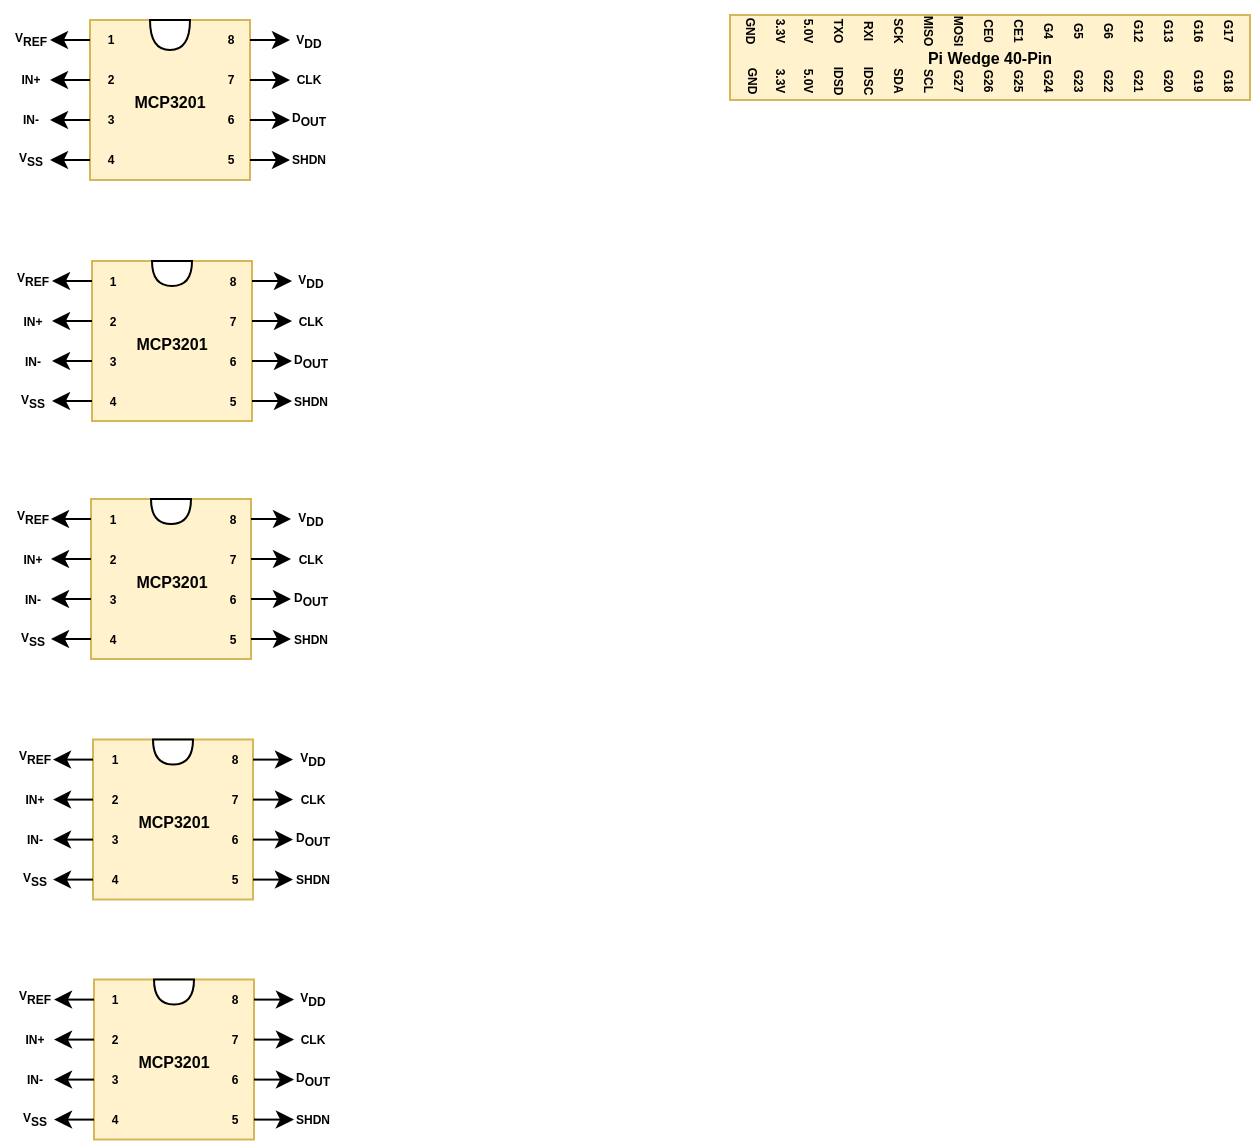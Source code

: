 <mxfile version="14.2.7" type="github">
  <diagram id="1mVQh4l7o_3Px5H3XRXF" name="Page-1">
    <mxGraphModel dx="1366" dy="304" grid="1" gridSize="10" guides="1" tooltips="1" connect="1" arrows="1" fold="1" page="1" pageScale="1" pageWidth="827" pageHeight="1169" math="0" shadow="0">
      <root>
        <mxCell id="0" />
        <mxCell id="1" parent="0" />
        <mxCell id="l7yuWx3OkRp_hqHplTI4-14" value="&lt;font style=&quot;font-size: 8px&quot;&gt;&lt;b&gt;MCP3201&lt;/b&gt;&lt;/font&gt;" style="rounded=0;whiteSpace=wrap;html=1;fillColor=#fff2cc;strokeColor=#d6b656;" vertex="1" parent="1">
          <mxGeometry x="40" y="40" width="80" height="80" as="geometry" />
        </mxCell>
        <mxCell id="l7yuWx3OkRp_hqHplTI4-15" value="V&lt;sub style=&quot;font-size: 6px;&quot;&gt;REF&lt;/sub&gt;" style="text;html=1;align=center;verticalAlign=middle;resizable=0;points=[];autosize=1;fontSize=6;fontStyle=1" vertex="1" parent="1">
          <mxGeometry x="-5" y="44.5" width="30" height="10" as="geometry" />
        </mxCell>
        <mxCell id="l7yuWx3OkRp_hqHplTI4-16" value="V&lt;span style=&quot;font-size: 6px;&quot;&gt;&lt;sub style=&quot;font-size: 6px;&quot;&gt;DD&lt;/sub&gt;&lt;/span&gt;" style="text;html=1;align=center;verticalAlign=middle;resizable=0;points=[];autosize=1;fontSize=6;fontStyle=1" vertex="1" parent="1">
          <mxGeometry x="134" y="45.5" width="30" height="10" as="geometry" />
        </mxCell>
        <mxCell id="l7yuWx3OkRp_hqHplTI4-17" value="V&lt;span style=&quot;font-size: 6px;&quot;&gt;&lt;sub style=&quot;font-size: 6px;&quot;&gt;SS&lt;/sub&gt;&lt;/span&gt;" style="text;html=1;align=center;verticalAlign=middle;resizable=0;points=[];autosize=1;fontSize=6;fontStyle=1" vertex="1" parent="1">
          <mxGeometry x="-5" y="105" width="30" height="10" as="geometry" />
        </mxCell>
        <mxCell id="l7yuWx3OkRp_hqHplTI4-18" value="IN+" style="text;html=1;align=center;verticalAlign=middle;resizable=0;points=[];autosize=1;fontSize=6;fontStyle=1" vertex="1" parent="1">
          <mxGeometry y="65" width="20" height="10" as="geometry" />
        </mxCell>
        <mxCell id="l7yuWx3OkRp_hqHplTI4-19" value="IN-" style="text;html=1;align=center;verticalAlign=middle;resizable=0;points=[];autosize=1;fontSize=6;fontStyle=1" vertex="1" parent="1">
          <mxGeometry y="85" width="20" height="10" as="geometry" />
        </mxCell>
        <mxCell id="l7yuWx3OkRp_hqHplTI4-20" value="D&lt;sub style=&quot;font-size: 6px;&quot;&gt;OUT&lt;/sub&gt;" style="text;html=1;align=center;verticalAlign=middle;resizable=0;points=[];autosize=1;fontSize=6;fontStyle=1" vertex="1" parent="1">
          <mxGeometry x="134" y="85" width="30" height="10" as="geometry" />
        </mxCell>
        <mxCell id="l7yuWx3OkRp_hqHplTI4-21" value="CLK" style="text;html=1;align=center;verticalAlign=middle;resizable=0;points=[];autosize=1;fontSize=6;fontStyle=1" vertex="1" parent="1">
          <mxGeometry x="134" y="65" width="30" height="10" as="geometry" />
        </mxCell>
        <mxCell id="l7yuWx3OkRp_hqHplTI4-22" value="SHDN" style="text;html=1;align=center;verticalAlign=middle;resizable=0;points=[];autosize=1;fontSize=6;fontStyle=1" vertex="1" parent="1">
          <mxGeometry x="134" y="105" width="30" height="10" as="geometry" />
        </mxCell>
        <mxCell id="l7yuWx3OkRp_hqHplTI4-23" value="" style="shape=or;whiteSpace=wrap;html=1;fontSize=6;rotation=90;direction=east;" vertex="1" parent="1">
          <mxGeometry x="72.5" y="37.5" width="15" height="20" as="geometry" />
        </mxCell>
        <mxCell id="l7yuWx3OkRp_hqHplTI4-36" style="edgeStyle=orthogonalEdgeStyle;rounded=0;orthogonalLoop=1;jettySize=auto;html=1;fontSize=6;" edge="1" parent="1" source="l7yuWx3OkRp_hqHplTI4-24">
          <mxGeometry relative="1" as="geometry">
            <mxPoint x="20" y="50" as="targetPoint" />
          </mxGeometry>
        </mxCell>
        <mxCell id="l7yuWx3OkRp_hqHplTI4-24" value="&lt;b&gt;1&lt;/b&gt;" style="text;html=1;align=center;verticalAlign=middle;resizable=0;points=[];autosize=1;fontSize=6;" vertex="1" parent="1">
          <mxGeometry x="40" y="45" width="20" height="10" as="geometry" />
        </mxCell>
        <mxCell id="l7yuWx3OkRp_hqHplTI4-37" style="edgeStyle=orthogonalEdgeStyle;rounded=0;orthogonalLoop=1;jettySize=auto;html=1;fontSize=6;" edge="1" parent="1" source="l7yuWx3OkRp_hqHplTI4-25">
          <mxGeometry relative="1" as="geometry">
            <mxPoint x="20" y="70" as="targetPoint" />
          </mxGeometry>
        </mxCell>
        <mxCell id="l7yuWx3OkRp_hqHplTI4-25" value="&lt;b&gt;2&lt;/b&gt;" style="text;html=1;align=center;verticalAlign=middle;resizable=0;points=[];autosize=1;fontSize=6;" vertex="1" parent="1">
          <mxGeometry x="40" y="65" width="20" height="10" as="geometry" />
        </mxCell>
        <mxCell id="l7yuWx3OkRp_hqHplTI4-38" style="edgeStyle=orthogonalEdgeStyle;rounded=0;orthogonalLoop=1;jettySize=auto;html=1;fontSize=6;" edge="1" parent="1" source="l7yuWx3OkRp_hqHplTI4-26">
          <mxGeometry relative="1" as="geometry">
            <mxPoint x="20" y="90" as="targetPoint" />
          </mxGeometry>
        </mxCell>
        <mxCell id="l7yuWx3OkRp_hqHplTI4-26" value="&lt;b&gt;3&lt;/b&gt;" style="text;html=1;align=center;verticalAlign=middle;resizable=0;points=[];autosize=1;fontSize=6;" vertex="1" parent="1">
          <mxGeometry x="40" y="85" width="20" height="10" as="geometry" />
        </mxCell>
        <mxCell id="l7yuWx3OkRp_hqHplTI4-39" style="edgeStyle=orthogonalEdgeStyle;rounded=0;orthogonalLoop=1;jettySize=auto;html=1;fontSize=6;" edge="1" parent="1" source="l7yuWx3OkRp_hqHplTI4-27">
          <mxGeometry relative="1" as="geometry">
            <mxPoint x="20" y="110" as="targetPoint" />
          </mxGeometry>
        </mxCell>
        <mxCell id="l7yuWx3OkRp_hqHplTI4-27" value="&lt;b&gt;4&lt;/b&gt;" style="text;html=1;align=center;verticalAlign=middle;resizable=0;points=[];autosize=1;fontSize=6;" vertex="1" parent="1">
          <mxGeometry x="40" y="105" width="20" height="10" as="geometry" />
        </mxCell>
        <mxCell id="l7yuWx3OkRp_hqHplTI4-32" style="edgeStyle=orthogonalEdgeStyle;rounded=0;orthogonalLoop=1;jettySize=auto;html=1;fontSize=6;" edge="1" parent="1" source="l7yuWx3OkRp_hqHplTI4-28">
          <mxGeometry relative="1" as="geometry">
            <mxPoint x="140" y="110" as="targetPoint" />
          </mxGeometry>
        </mxCell>
        <mxCell id="l7yuWx3OkRp_hqHplTI4-28" value="5" style="text;html=1;align=center;verticalAlign=middle;resizable=0;points=[];autosize=1;fontSize=6;fontStyle=1" vertex="1" parent="1">
          <mxGeometry x="100" y="105" width="20" height="10" as="geometry" />
        </mxCell>
        <mxCell id="l7yuWx3OkRp_hqHplTI4-33" style="edgeStyle=orthogonalEdgeStyle;rounded=0;orthogonalLoop=1;jettySize=auto;html=1;fontSize=6;" edge="1" parent="1" source="l7yuWx3OkRp_hqHplTI4-29">
          <mxGeometry relative="1" as="geometry">
            <mxPoint x="140" y="90" as="targetPoint" />
          </mxGeometry>
        </mxCell>
        <mxCell id="l7yuWx3OkRp_hqHplTI4-29" value="6" style="text;html=1;align=center;verticalAlign=middle;resizable=0;points=[];autosize=1;fontSize=6;fontStyle=1" vertex="1" parent="1">
          <mxGeometry x="100" y="85" width="20" height="10" as="geometry" />
        </mxCell>
        <mxCell id="l7yuWx3OkRp_hqHplTI4-34" style="edgeStyle=orthogonalEdgeStyle;rounded=0;orthogonalLoop=1;jettySize=auto;html=1;fontSize=6;" edge="1" parent="1" source="l7yuWx3OkRp_hqHplTI4-30">
          <mxGeometry relative="1" as="geometry">
            <mxPoint x="140" y="70" as="targetPoint" />
          </mxGeometry>
        </mxCell>
        <mxCell id="l7yuWx3OkRp_hqHplTI4-30" value="7" style="text;html=1;align=center;verticalAlign=middle;resizable=0;points=[];autosize=1;fontSize=6;fontStyle=1" vertex="1" parent="1">
          <mxGeometry x="100" y="65" width="20" height="10" as="geometry" />
        </mxCell>
        <mxCell id="l7yuWx3OkRp_hqHplTI4-35" style="edgeStyle=orthogonalEdgeStyle;rounded=0;orthogonalLoop=1;jettySize=auto;html=1;fontSize=6;" edge="1" parent="1" source="l7yuWx3OkRp_hqHplTI4-31">
          <mxGeometry relative="1" as="geometry">
            <mxPoint x="140" y="50" as="targetPoint" />
          </mxGeometry>
        </mxCell>
        <mxCell id="l7yuWx3OkRp_hqHplTI4-31" value="8" style="text;html=1;align=center;verticalAlign=middle;resizable=0;points=[];autosize=1;fontSize=6;fontStyle=1" vertex="1" parent="1">
          <mxGeometry x="100" y="45" width="20" height="10" as="geometry" />
        </mxCell>
        <mxCell id="l7yuWx3OkRp_hqHplTI4-40" value="&lt;font style=&quot;font-size: 8px&quot;&gt;&lt;b&gt;MCP3201&lt;/b&gt;&lt;/font&gt;" style="rounded=0;whiteSpace=wrap;html=1;fillColor=#fff2cc;strokeColor=#d6b656;" vertex="1" parent="1">
          <mxGeometry x="41" y="160.5" width="80" height="80" as="geometry" />
        </mxCell>
        <mxCell id="l7yuWx3OkRp_hqHplTI4-41" value="V&lt;sub style=&quot;font-size: 6px;&quot;&gt;REF&lt;/sub&gt;" style="text;html=1;align=center;verticalAlign=middle;resizable=0;points=[];autosize=1;fontSize=6;fontStyle=1" vertex="1" parent="1">
          <mxGeometry x="-4" y="165" width="30" height="10" as="geometry" />
        </mxCell>
        <mxCell id="l7yuWx3OkRp_hqHplTI4-42" value="V&lt;span style=&quot;font-size: 6px;&quot;&gt;&lt;sub style=&quot;font-size: 6px;&quot;&gt;DD&lt;/sub&gt;&lt;/span&gt;" style="text;html=1;align=center;verticalAlign=middle;resizable=0;points=[];autosize=1;fontSize=6;fontStyle=1" vertex="1" parent="1">
          <mxGeometry x="135" y="166" width="30" height="10" as="geometry" />
        </mxCell>
        <mxCell id="l7yuWx3OkRp_hqHplTI4-43" value="V&lt;span style=&quot;font-size: 6px;&quot;&gt;&lt;sub style=&quot;font-size: 6px;&quot;&gt;SS&lt;/sub&gt;&lt;/span&gt;" style="text;html=1;align=center;verticalAlign=middle;resizable=0;points=[];autosize=1;fontSize=6;fontStyle=1" vertex="1" parent="1">
          <mxGeometry x="-4" y="225.5" width="30" height="10" as="geometry" />
        </mxCell>
        <mxCell id="l7yuWx3OkRp_hqHplTI4-44" value="IN+" style="text;html=1;align=center;verticalAlign=middle;resizable=0;points=[];autosize=1;fontSize=6;fontStyle=1" vertex="1" parent="1">
          <mxGeometry x="1" y="185.5" width="20" height="10" as="geometry" />
        </mxCell>
        <mxCell id="l7yuWx3OkRp_hqHplTI4-45" value="IN-" style="text;html=1;align=center;verticalAlign=middle;resizable=0;points=[];autosize=1;fontSize=6;fontStyle=1" vertex="1" parent="1">
          <mxGeometry x="1" y="205.5" width="20" height="10" as="geometry" />
        </mxCell>
        <mxCell id="l7yuWx3OkRp_hqHplTI4-46" value="D&lt;sub style=&quot;font-size: 6px;&quot;&gt;OUT&lt;/sub&gt;" style="text;html=1;align=center;verticalAlign=middle;resizable=0;points=[];autosize=1;fontSize=6;fontStyle=1" vertex="1" parent="1">
          <mxGeometry x="135" y="205.5" width="30" height="10" as="geometry" />
        </mxCell>
        <mxCell id="l7yuWx3OkRp_hqHplTI4-47" value="CLK" style="text;html=1;align=center;verticalAlign=middle;resizable=0;points=[];autosize=1;fontSize=6;fontStyle=1" vertex="1" parent="1">
          <mxGeometry x="135" y="185.5" width="30" height="10" as="geometry" />
        </mxCell>
        <mxCell id="l7yuWx3OkRp_hqHplTI4-48" value="SHDN" style="text;html=1;align=center;verticalAlign=middle;resizable=0;points=[];autosize=1;fontSize=6;fontStyle=1" vertex="1" parent="1">
          <mxGeometry x="135" y="225.5" width="30" height="10" as="geometry" />
        </mxCell>
        <mxCell id="l7yuWx3OkRp_hqHplTI4-49" value="" style="shape=or;whiteSpace=wrap;html=1;fontSize=6;rotation=90;direction=east;" vertex="1" parent="1">
          <mxGeometry x="74.75" y="156.75" width="12.5" height="20" as="geometry" />
        </mxCell>
        <mxCell id="l7yuWx3OkRp_hqHplTI4-50" style="edgeStyle=orthogonalEdgeStyle;rounded=0;orthogonalLoop=1;jettySize=auto;html=1;fontSize=6;" edge="1" parent="1" source="l7yuWx3OkRp_hqHplTI4-51">
          <mxGeometry relative="1" as="geometry">
            <mxPoint x="21" y="170.5" as="targetPoint" />
          </mxGeometry>
        </mxCell>
        <mxCell id="l7yuWx3OkRp_hqHplTI4-51" value="&lt;b&gt;1&lt;/b&gt;" style="text;html=1;align=center;verticalAlign=middle;resizable=0;points=[];autosize=1;fontSize=6;" vertex="1" parent="1">
          <mxGeometry x="41" y="165.5" width="20" height="10" as="geometry" />
        </mxCell>
        <mxCell id="l7yuWx3OkRp_hqHplTI4-52" style="edgeStyle=orthogonalEdgeStyle;rounded=0;orthogonalLoop=1;jettySize=auto;html=1;fontSize=6;" edge="1" parent="1" source="l7yuWx3OkRp_hqHplTI4-53">
          <mxGeometry relative="1" as="geometry">
            <mxPoint x="21" y="190.5" as="targetPoint" />
          </mxGeometry>
        </mxCell>
        <mxCell id="l7yuWx3OkRp_hqHplTI4-53" value="&lt;b&gt;2&lt;/b&gt;" style="text;html=1;align=center;verticalAlign=middle;resizable=0;points=[];autosize=1;fontSize=6;" vertex="1" parent="1">
          <mxGeometry x="41" y="185.5" width="20" height="10" as="geometry" />
        </mxCell>
        <mxCell id="l7yuWx3OkRp_hqHplTI4-54" style="edgeStyle=orthogonalEdgeStyle;rounded=0;orthogonalLoop=1;jettySize=auto;html=1;fontSize=6;" edge="1" parent="1" source="l7yuWx3OkRp_hqHplTI4-55">
          <mxGeometry relative="1" as="geometry">
            <mxPoint x="21" y="210.5" as="targetPoint" />
          </mxGeometry>
        </mxCell>
        <mxCell id="l7yuWx3OkRp_hqHplTI4-55" value="&lt;b&gt;3&lt;/b&gt;" style="text;html=1;align=center;verticalAlign=middle;resizable=0;points=[];autosize=1;fontSize=6;" vertex="1" parent="1">
          <mxGeometry x="41" y="205.5" width="20" height="10" as="geometry" />
        </mxCell>
        <mxCell id="l7yuWx3OkRp_hqHplTI4-56" style="edgeStyle=orthogonalEdgeStyle;rounded=0;orthogonalLoop=1;jettySize=auto;html=1;fontSize=6;" edge="1" parent="1" source="l7yuWx3OkRp_hqHplTI4-57">
          <mxGeometry relative="1" as="geometry">
            <mxPoint x="21" y="230.5" as="targetPoint" />
          </mxGeometry>
        </mxCell>
        <mxCell id="l7yuWx3OkRp_hqHplTI4-57" value="&lt;b&gt;4&lt;/b&gt;" style="text;html=1;align=center;verticalAlign=middle;resizable=0;points=[];autosize=1;fontSize=6;" vertex="1" parent="1">
          <mxGeometry x="41" y="225.5" width="20" height="10" as="geometry" />
        </mxCell>
        <mxCell id="l7yuWx3OkRp_hqHplTI4-58" style="edgeStyle=orthogonalEdgeStyle;rounded=0;orthogonalLoop=1;jettySize=auto;html=1;fontSize=6;" edge="1" parent="1" source="l7yuWx3OkRp_hqHplTI4-59">
          <mxGeometry relative="1" as="geometry">
            <mxPoint x="141" y="230.5" as="targetPoint" />
          </mxGeometry>
        </mxCell>
        <mxCell id="l7yuWx3OkRp_hqHplTI4-59" value="5" style="text;html=1;align=center;verticalAlign=middle;resizable=0;points=[];autosize=1;fontSize=6;fontStyle=1" vertex="1" parent="1">
          <mxGeometry x="101" y="225.5" width="20" height="10" as="geometry" />
        </mxCell>
        <mxCell id="l7yuWx3OkRp_hqHplTI4-60" style="edgeStyle=orthogonalEdgeStyle;rounded=0;orthogonalLoop=1;jettySize=auto;html=1;fontSize=6;" edge="1" parent="1" source="l7yuWx3OkRp_hqHplTI4-61">
          <mxGeometry relative="1" as="geometry">
            <mxPoint x="141" y="210.5" as="targetPoint" />
          </mxGeometry>
        </mxCell>
        <mxCell id="l7yuWx3OkRp_hqHplTI4-61" value="6" style="text;html=1;align=center;verticalAlign=middle;resizable=0;points=[];autosize=1;fontSize=6;fontStyle=1" vertex="1" parent="1">
          <mxGeometry x="101" y="205.5" width="20" height="10" as="geometry" />
        </mxCell>
        <mxCell id="l7yuWx3OkRp_hqHplTI4-62" style="edgeStyle=orthogonalEdgeStyle;rounded=0;orthogonalLoop=1;jettySize=auto;html=1;fontSize=6;" edge="1" parent="1" source="l7yuWx3OkRp_hqHplTI4-63">
          <mxGeometry relative="1" as="geometry">
            <mxPoint x="141" y="190.5" as="targetPoint" />
          </mxGeometry>
        </mxCell>
        <mxCell id="l7yuWx3OkRp_hqHplTI4-63" value="7" style="text;html=1;align=center;verticalAlign=middle;resizable=0;points=[];autosize=1;fontSize=6;fontStyle=1" vertex="1" parent="1">
          <mxGeometry x="101" y="185.5" width="20" height="10" as="geometry" />
        </mxCell>
        <mxCell id="l7yuWx3OkRp_hqHplTI4-64" style="edgeStyle=orthogonalEdgeStyle;rounded=0;orthogonalLoop=1;jettySize=auto;html=1;fontSize=6;" edge="1" parent="1" source="l7yuWx3OkRp_hqHplTI4-65">
          <mxGeometry relative="1" as="geometry">
            <mxPoint x="141" y="170.5" as="targetPoint" />
          </mxGeometry>
        </mxCell>
        <mxCell id="l7yuWx3OkRp_hqHplTI4-65" value="8" style="text;html=1;align=center;verticalAlign=middle;resizable=0;points=[];autosize=1;fontSize=6;fontStyle=1" vertex="1" parent="1">
          <mxGeometry x="101" y="165.5" width="20" height="10" as="geometry" />
        </mxCell>
        <mxCell id="l7yuWx3OkRp_hqHplTI4-66" value="&lt;font style=&quot;font-size: 8px&quot;&gt;&lt;b&gt;MCP3201&lt;/b&gt;&lt;/font&gt;" style="rounded=0;whiteSpace=wrap;html=1;fillColor=#fff2cc;strokeColor=#d6b656;" vertex="1" parent="1">
          <mxGeometry x="40.5" y="279.5" width="80" height="80" as="geometry" />
        </mxCell>
        <mxCell id="l7yuWx3OkRp_hqHplTI4-67" value="V&lt;sub style=&quot;font-size: 6px;&quot;&gt;REF&lt;/sub&gt;" style="text;html=1;align=center;verticalAlign=middle;resizable=0;points=[];autosize=1;fontSize=6;fontStyle=1" vertex="1" parent="1">
          <mxGeometry x="-4.5" y="284" width="30" height="10" as="geometry" />
        </mxCell>
        <mxCell id="l7yuWx3OkRp_hqHplTI4-68" value="V&lt;span style=&quot;font-size: 6px;&quot;&gt;&lt;sub style=&quot;font-size: 6px;&quot;&gt;DD&lt;/sub&gt;&lt;/span&gt;" style="text;html=1;align=center;verticalAlign=middle;resizable=0;points=[];autosize=1;fontSize=6;fontStyle=1" vertex="1" parent="1">
          <mxGeometry x="134.5" y="285" width="30" height="10" as="geometry" />
        </mxCell>
        <mxCell id="l7yuWx3OkRp_hqHplTI4-69" value="V&lt;span style=&quot;font-size: 6px;&quot;&gt;&lt;sub style=&quot;font-size: 6px;&quot;&gt;SS&lt;/sub&gt;&lt;/span&gt;" style="text;html=1;align=center;verticalAlign=middle;resizable=0;points=[];autosize=1;fontSize=6;fontStyle=1" vertex="1" parent="1">
          <mxGeometry x="-4.5" y="344.5" width="30" height="10" as="geometry" />
        </mxCell>
        <mxCell id="l7yuWx3OkRp_hqHplTI4-70" value="IN+" style="text;html=1;align=center;verticalAlign=middle;resizable=0;points=[];autosize=1;fontSize=6;fontStyle=1" vertex="1" parent="1">
          <mxGeometry x="0.5" y="304.5" width="20" height="10" as="geometry" />
        </mxCell>
        <mxCell id="l7yuWx3OkRp_hqHplTI4-71" value="IN-" style="text;html=1;align=center;verticalAlign=middle;resizable=0;points=[];autosize=1;fontSize=6;fontStyle=1" vertex="1" parent="1">
          <mxGeometry x="0.5" y="324.5" width="20" height="10" as="geometry" />
        </mxCell>
        <mxCell id="l7yuWx3OkRp_hqHplTI4-72" value="D&lt;sub style=&quot;font-size: 6px;&quot;&gt;OUT&lt;/sub&gt;" style="text;html=1;align=center;verticalAlign=middle;resizable=0;points=[];autosize=1;fontSize=6;fontStyle=1" vertex="1" parent="1">
          <mxGeometry x="134.5" y="324.5" width="30" height="10" as="geometry" />
        </mxCell>
        <mxCell id="l7yuWx3OkRp_hqHplTI4-73" value="CLK" style="text;html=1;align=center;verticalAlign=middle;resizable=0;points=[];autosize=1;fontSize=6;fontStyle=1" vertex="1" parent="1">
          <mxGeometry x="134.5" y="304.5" width="30" height="10" as="geometry" />
        </mxCell>
        <mxCell id="l7yuWx3OkRp_hqHplTI4-74" value="SHDN" style="text;html=1;align=center;verticalAlign=middle;resizable=0;points=[];autosize=1;fontSize=6;fontStyle=1" vertex="1" parent="1">
          <mxGeometry x="134.5" y="344.5" width="30" height="10" as="geometry" />
        </mxCell>
        <mxCell id="l7yuWx3OkRp_hqHplTI4-75" value="" style="shape=or;whiteSpace=wrap;html=1;fontSize=6;rotation=90;direction=east;" vertex="1" parent="1">
          <mxGeometry x="74.25" y="275.75" width="12.5" height="20" as="geometry" />
        </mxCell>
        <mxCell id="l7yuWx3OkRp_hqHplTI4-76" style="edgeStyle=orthogonalEdgeStyle;rounded=0;orthogonalLoop=1;jettySize=auto;html=1;fontSize=6;" edge="1" parent="1" source="l7yuWx3OkRp_hqHplTI4-77">
          <mxGeometry relative="1" as="geometry">
            <mxPoint x="20.5" y="289.5" as="targetPoint" />
          </mxGeometry>
        </mxCell>
        <mxCell id="l7yuWx3OkRp_hqHplTI4-77" value="&lt;b&gt;1&lt;/b&gt;" style="text;html=1;align=center;verticalAlign=middle;resizable=0;points=[];autosize=1;fontSize=6;" vertex="1" parent="1">
          <mxGeometry x="40.5" y="284.5" width="20" height="10" as="geometry" />
        </mxCell>
        <mxCell id="l7yuWx3OkRp_hqHplTI4-78" style="edgeStyle=orthogonalEdgeStyle;rounded=0;orthogonalLoop=1;jettySize=auto;html=1;fontSize=6;" edge="1" parent="1" source="l7yuWx3OkRp_hqHplTI4-79">
          <mxGeometry relative="1" as="geometry">
            <mxPoint x="20.5" y="309.5" as="targetPoint" />
          </mxGeometry>
        </mxCell>
        <mxCell id="l7yuWx3OkRp_hqHplTI4-79" value="&lt;b&gt;2&lt;/b&gt;" style="text;html=1;align=center;verticalAlign=middle;resizable=0;points=[];autosize=1;fontSize=6;" vertex="1" parent="1">
          <mxGeometry x="40.5" y="304.5" width="20" height="10" as="geometry" />
        </mxCell>
        <mxCell id="l7yuWx3OkRp_hqHplTI4-80" style="edgeStyle=orthogonalEdgeStyle;rounded=0;orthogonalLoop=1;jettySize=auto;html=1;fontSize=6;" edge="1" parent="1" source="l7yuWx3OkRp_hqHplTI4-81">
          <mxGeometry relative="1" as="geometry">
            <mxPoint x="20.5" y="329.5" as="targetPoint" />
          </mxGeometry>
        </mxCell>
        <mxCell id="l7yuWx3OkRp_hqHplTI4-81" value="&lt;b&gt;3&lt;/b&gt;" style="text;html=1;align=center;verticalAlign=middle;resizable=0;points=[];autosize=1;fontSize=6;" vertex="1" parent="1">
          <mxGeometry x="40.5" y="324.5" width="20" height="10" as="geometry" />
        </mxCell>
        <mxCell id="l7yuWx3OkRp_hqHplTI4-82" style="edgeStyle=orthogonalEdgeStyle;rounded=0;orthogonalLoop=1;jettySize=auto;html=1;fontSize=6;" edge="1" parent="1" source="l7yuWx3OkRp_hqHplTI4-83">
          <mxGeometry relative="1" as="geometry">
            <mxPoint x="20.5" y="349.5" as="targetPoint" />
          </mxGeometry>
        </mxCell>
        <mxCell id="l7yuWx3OkRp_hqHplTI4-83" value="&lt;b&gt;4&lt;/b&gt;" style="text;html=1;align=center;verticalAlign=middle;resizable=0;points=[];autosize=1;fontSize=6;" vertex="1" parent="1">
          <mxGeometry x="40.5" y="344.5" width="20" height="10" as="geometry" />
        </mxCell>
        <mxCell id="l7yuWx3OkRp_hqHplTI4-84" style="edgeStyle=orthogonalEdgeStyle;rounded=0;orthogonalLoop=1;jettySize=auto;html=1;fontSize=6;" edge="1" parent="1" source="l7yuWx3OkRp_hqHplTI4-85">
          <mxGeometry relative="1" as="geometry">
            <mxPoint x="140.5" y="349.5" as="targetPoint" />
          </mxGeometry>
        </mxCell>
        <mxCell id="l7yuWx3OkRp_hqHplTI4-85" value="5" style="text;html=1;align=center;verticalAlign=middle;resizable=0;points=[];autosize=1;fontSize=6;fontStyle=1" vertex="1" parent="1">
          <mxGeometry x="100.5" y="344.5" width="20" height="10" as="geometry" />
        </mxCell>
        <mxCell id="l7yuWx3OkRp_hqHplTI4-86" style="edgeStyle=orthogonalEdgeStyle;rounded=0;orthogonalLoop=1;jettySize=auto;html=1;fontSize=6;" edge="1" parent="1" source="l7yuWx3OkRp_hqHplTI4-87">
          <mxGeometry relative="1" as="geometry">
            <mxPoint x="140.5" y="329.5" as="targetPoint" />
          </mxGeometry>
        </mxCell>
        <mxCell id="l7yuWx3OkRp_hqHplTI4-87" value="6" style="text;html=1;align=center;verticalAlign=middle;resizable=0;points=[];autosize=1;fontSize=6;fontStyle=1" vertex="1" parent="1">
          <mxGeometry x="100.5" y="324.5" width="20" height="10" as="geometry" />
        </mxCell>
        <mxCell id="l7yuWx3OkRp_hqHplTI4-88" style="edgeStyle=orthogonalEdgeStyle;rounded=0;orthogonalLoop=1;jettySize=auto;html=1;fontSize=6;" edge="1" parent="1" source="l7yuWx3OkRp_hqHplTI4-89">
          <mxGeometry relative="1" as="geometry">
            <mxPoint x="140.5" y="309.5" as="targetPoint" />
          </mxGeometry>
        </mxCell>
        <mxCell id="l7yuWx3OkRp_hqHplTI4-89" value="7" style="text;html=1;align=center;verticalAlign=middle;resizable=0;points=[];autosize=1;fontSize=6;fontStyle=1" vertex="1" parent="1">
          <mxGeometry x="100.5" y="304.5" width="20" height="10" as="geometry" />
        </mxCell>
        <mxCell id="l7yuWx3OkRp_hqHplTI4-90" style="edgeStyle=orthogonalEdgeStyle;rounded=0;orthogonalLoop=1;jettySize=auto;html=1;fontSize=6;" edge="1" parent="1" source="l7yuWx3OkRp_hqHplTI4-91">
          <mxGeometry relative="1" as="geometry">
            <mxPoint x="140.5" y="289.5" as="targetPoint" />
          </mxGeometry>
        </mxCell>
        <mxCell id="l7yuWx3OkRp_hqHplTI4-91" value="8" style="text;html=1;align=center;verticalAlign=middle;resizable=0;points=[];autosize=1;fontSize=6;fontStyle=1" vertex="1" parent="1">
          <mxGeometry x="100.5" y="284.5" width="20" height="10" as="geometry" />
        </mxCell>
        <mxCell id="l7yuWx3OkRp_hqHplTI4-92" value="&lt;font style=&quot;font-size: 8px&quot;&gt;&lt;b&gt;MCP3201&lt;/b&gt;&lt;/font&gt;" style="rounded=0;whiteSpace=wrap;html=1;fillColor=#fff2cc;strokeColor=#d6b656;" vertex="1" parent="1">
          <mxGeometry x="42" y="519.75" width="80" height="80" as="geometry" />
        </mxCell>
        <mxCell id="l7yuWx3OkRp_hqHplTI4-93" value="V&lt;sub style=&quot;font-size: 6px;&quot;&gt;REF&lt;/sub&gt;" style="text;html=1;align=center;verticalAlign=middle;resizable=0;points=[];autosize=1;fontSize=6;fontStyle=1" vertex="1" parent="1">
          <mxGeometry x="-3" y="524.25" width="30" height="10" as="geometry" />
        </mxCell>
        <mxCell id="l7yuWx3OkRp_hqHplTI4-94" value="V&lt;span style=&quot;font-size: 6px;&quot;&gt;&lt;sub style=&quot;font-size: 6px;&quot;&gt;DD&lt;/sub&gt;&lt;/span&gt;" style="text;html=1;align=center;verticalAlign=middle;resizable=0;points=[];autosize=1;fontSize=6;fontStyle=1" vertex="1" parent="1">
          <mxGeometry x="136" y="525.25" width="30" height="10" as="geometry" />
        </mxCell>
        <mxCell id="l7yuWx3OkRp_hqHplTI4-95" value="V&lt;span style=&quot;font-size: 6px;&quot;&gt;&lt;sub style=&quot;font-size: 6px;&quot;&gt;SS&lt;/sub&gt;&lt;/span&gt;" style="text;html=1;align=center;verticalAlign=middle;resizable=0;points=[];autosize=1;fontSize=6;fontStyle=1" vertex="1" parent="1">
          <mxGeometry x="-3" y="584.75" width="30" height="10" as="geometry" />
        </mxCell>
        <mxCell id="l7yuWx3OkRp_hqHplTI4-96" value="IN+" style="text;html=1;align=center;verticalAlign=middle;resizable=0;points=[];autosize=1;fontSize=6;fontStyle=1" vertex="1" parent="1">
          <mxGeometry x="2" y="544.75" width="20" height="10" as="geometry" />
        </mxCell>
        <mxCell id="l7yuWx3OkRp_hqHplTI4-97" value="IN-" style="text;html=1;align=center;verticalAlign=middle;resizable=0;points=[];autosize=1;fontSize=6;fontStyle=1" vertex="1" parent="1">
          <mxGeometry x="2" y="564.75" width="20" height="10" as="geometry" />
        </mxCell>
        <mxCell id="l7yuWx3OkRp_hqHplTI4-98" value="D&lt;sub style=&quot;font-size: 6px;&quot;&gt;OUT&lt;/sub&gt;" style="text;html=1;align=center;verticalAlign=middle;resizable=0;points=[];autosize=1;fontSize=6;fontStyle=1" vertex="1" parent="1">
          <mxGeometry x="136" y="564.75" width="30" height="10" as="geometry" />
        </mxCell>
        <mxCell id="l7yuWx3OkRp_hqHplTI4-99" value="CLK" style="text;html=1;align=center;verticalAlign=middle;resizable=0;points=[];autosize=1;fontSize=6;fontStyle=1" vertex="1" parent="1">
          <mxGeometry x="136" y="544.75" width="30" height="10" as="geometry" />
        </mxCell>
        <mxCell id="l7yuWx3OkRp_hqHplTI4-100" value="SHDN" style="text;html=1;align=center;verticalAlign=middle;resizable=0;points=[];autosize=1;fontSize=6;fontStyle=1" vertex="1" parent="1">
          <mxGeometry x="136" y="584.75" width="30" height="10" as="geometry" />
        </mxCell>
        <mxCell id="l7yuWx3OkRp_hqHplTI4-101" value="" style="shape=or;whiteSpace=wrap;html=1;fontSize=6;rotation=90;direction=east;" vertex="1" parent="1">
          <mxGeometry x="75.75" y="516" width="12.5" height="20" as="geometry" />
        </mxCell>
        <mxCell id="l7yuWx3OkRp_hqHplTI4-102" style="edgeStyle=orthogonalEdgeStyle;rounded=0;orthogonalLoop=1;jettySize=auto;html=1;fontSize=6;" edge="1" parent="1" source="l7yuWx3OkRp_hqHplTI4-103">
          <mxGeometry relative="1" as="geometry">
            <mxPoint x="22" y="529.75" as="targetPoint" />
          </mxGeometry>
        </mxCell>
        <mxCell id="l7yuWx3OkRp_hqHplTI4-103" value="&lt;b&gt;1&lt;/b&gt;" style="text;html=1;align=center;verticalAlign=middle;resizable=0;points=[];autosize=1;fontSize=6;" vertex="1" parent="1">
          <mxGeometry x="42" y="524.75" width="20" height="10" as="geometry" />
        </mxCell>
        <mxCell id="l7yuWx3OkRp_hqHplTI4-104" style="edgeStyle=orthogonalEdgeStyle;rounded=0;orthogonalLoop=1;jettySize=auto;html=1;fontSize=6;" edge="1" parent="1" source="l7yuWx3OkRp_hqHplTI4-105">
          <mxGeometry relative="1" as="geometry">
            <mxPoint x="22" y="549.75" as="targetPoint" />
          </mxGeometry>
        </mxCell>
        <mxCell id="l7yuWx3OkRp_hqHplTI4-105" value="&lt;b&gt;2&lt;/b&gt;" style="text;html=1;align=center;verticalAlign=middle;resizable=0;points=[];autosize=1;fontSize=6;" vertex="1" parent="1">
          <mxGeometry x="42" y="544.75" width="20" height="10" as="geometry" />
        </mxCell>
        <mxCell id="l7yuWx3OkRp_hqHplTI4-106" style="edgeStyle=orthogonalEdgeStyle;rounded=0;orthogonalLoop=1;jettySize=auto;html=1;fontSize=6;" edge="1" parent="1" source="l7yuWx3OkRp_hqHplTI4-107">
          <mxGeometry relative="1" as="geometry">
            <mxPoint x="22" y="569.75" as="targetPoint" />
          </mxGeometry>
        </mxCell>
        <mxCell id="l7yuWx3OkRp_hqHplTI4-107" value="&lt;b&gt;3&lt;/b&gt;" style="text;html=1;align=center;verticalAlign=middle;resizable=0;points=[];autosize=1;fontSize=6;" vertex="1" parent="1">
          <mxGeometry x="42" y="564.75" width="20" height="10" as="geometry" />
        </mxCell>
        <mxCell id="l7yuWx3OkRp_hqHplTI4-108" style="edgeStyle=orthogonalEdgeStyle;rounded=0;orthogonalLoop=1;jettySize=auto;html=1;fontSize=6;" edge="1" parent="1" source="l7yuWx3OkRp_hqHplTI4-109">
          <mxGeometry relative="1" as="geometry">
            <mxPoint x="22" y="589.75" as="targetPoint" />
          </mxGeometry>
        </mxCell>
        <mxCell id="l7yuWx3OkRp_hqHplTI4-109" value="&lt;b&gt;4&lt;/b&gt;" style="text;html=1;align=center;verticalAlign=middle;resizable=0;points=[];autosize=1;fontSize=6;" vertex="1" parent="1">
          <mxGeometry x="42" y="584.75" width="20" height="10" as="geometry" />
        </mxCell>
        <mxCell id="l7yuWx3OkRp_hqHplTI4-110" style="edgeStyle=orthogonalEdgeStyle;rounded=0;orthogonalLoop=1;jettySize=auto;html=1;fontSize=6;" edge="1" parent="1" source="l7yuWx3OkRp_hqHplTI4-111">
          <mxGeometry relative="1" as="geometry">
            <mxPoint x="142" y="589.75" as="targetPoint" />
          </mxGeometry>
        </mxCell>
        <mxCell id="l7yuWx3OkRp_hqHplTI4-111" value="5" style="text;html=1;align=center;verticalAlign=middle;resizable=0;points=[];autosize=1;fontSize=6;fontStyle=1" vertex="1" parent="1">
          <mxGeometry x="102" y="584.75" width="20" height="10" as="geometry" />
        </mxCell>
        <mxCell id="l7yuWx3OkRp_hqHplTI4-112" style="edgeStyle=orthogonalEdgeStyle;rounded=0;orthogonalLoop=1;jettySize=auto;html=1;fontSize=6;" edge="1" parent="1" source="l7yuWx3OkRp_hqHplTI4-113">
          <mxGeometry relative="1" as="geometry">
            <mxPoint x="142" y="569.75" as="targetPoint" />
          </mxGeometry>
        </mxCell>
        <mxCell id="l7yuWx3OkRp_hqHplTI4-113" value="6" style="text;html=1;align=center;verticalAlign=middle;resizable=0;points=[];autosize=1;fontSize=6;fontStyle=1" vertex="1" parent="1">
          <mxGeometry x="102" y="564.75" width="20" height="10" as="geometry" />
        </mxCell>
        <mxCell id="l7yuWx3OkRp_hqHplTI4-114" style="edgeStyle=orthogonalEdgeStyle;rounded=0;orthogonalLoop=1;jettySize=auto;html=1;fontSize=6;" edge="1" parent="1" source="l7yuWx3OkRp_hqHplTI4-115">
          <mxGeometry relative="1" as="geometry">
            <mxPoint x="142" y="549.75" as="targetPoint" />
          </mxGeometry>
        </mxCell>
        <mxCell id="l7yuWx3OkRp_hqHplTI4-115" value="7" style="text;html=1;align=center;verticalAlign=middle;resizable=0;points=[];autosize=1;fontSize=6;fontStyle=1" vertex="1" parent="1">
          <mxGeometry x="102" y="544.75" width="20" height="10" as="geometry" />
        </mxCell>
        <mxCell id="l7yuWx3OkRp_hqHplTI4-116" style="edgeStyle=orthogonalEdgeStyle;rounded=0;orthogonalLoop=1;jettySize=auto;html=1;fontSize=6;" edge="1" parent="1" source="l7yuWx3OkRp_hqHplTI4-117">
          <mxGeometry relative="1" as="geometry">
            <mxPoint x="142" y="529.75" as="targetPoint" />
          </mxGeometry>
        </mxCell>
        <mxCell id="l7yuWx3OkRp_hqHplTI4-117" value="8" style="text;html=1;align=center;verticalAlign=middle;resizable=0;points=[];autosize=1;fontSize=6;fontStyle=1" vertex="1" parent="1">
          <mxGeometry x="102" y="524.75" width="20" height="10" as="geometry" />
        </mxCell>
        <mxCell id="l7yuWx3OkRp_hqHplTI4-118" value="&lt;font style=&quot;font-size: 8px&quot;&gt;&lt;b&gt;MCP3201&lt;/b&gt;&lt;/font&gt;" style="rounded=0;whiteSpace=wrap;html=1;fillColor=#fff2cc;strokeColor=#d6b656;" vertex="1" parent="1">
          <mxGeometry x="41.5" y="399.75" width="80" height="80" as="geometry" />
        </mxCell>
        <mxCell id="l7yuWx3OkRp_hqHplTI4-119" value="V&lt;sub style=&quot;font-size: 6px;&quot;&gt;REF&lt;/sub&gt;" style="text;html=1;align=center;verticalAlign=middle;resizable=0;points=[];autosize=1;fontSize=6;fontStyle=1" vertex="1" parent="1">
          <mxGeometry x="-3.5" y="404.25" width="30" height="10" as="geometry" />
        </mxCell>
        <mxCell id="l7yuWx3OkRp_hqHplTI4-120" value="V&lt;span style=&quot;font-size: 6px;&quot;&gt;&lt;sub style=&quot;font-size: 6px;&quot;&gt;DD&lt;/sub&gt;&lt;/span&gt;" style="text;html=1;align=center;verticalAlign=middle;resizable=0;points=[];autosize=1;fontSize=6;fontStyle=1" vertex="1" parent="1">
          <mxGeometry x="135.5" y="405.25" width="30" height="10" as="geometry" />
        </mxCell>
        <mxCell id="l7yuWx3OkRp_hqHplTI4-121" value="V&lt;span style=&quot;font-size: 6px;&quot;&gt;&lt;sub style=&quot;font-size: 6px;&quot;&gt;SS&lt;/sub&gt;&lt;/span&gt;" style="text;html=1;align=center;verticalAlign=middle;resizable=0;points=[];autosize=1;fontSize=6;fontStyle=1" vertex="1" parent="1">
          <mxGeometry x="-3.5" y="464.75" width="30" height="10" as="geometry" />
        </mxCell>
        <mxCell id="l7yuWx3OkRp_hqHplTI4-122" value="IN+" style="text;html=1;align=center;verticalAlign=middle;resizable=0;points=[];autosize=1;fontSize=6;fontStyle=1" vertex="1" parent="1">
          <mxGeometry x="1.5" y="424.75" width="20" height="10" as="geometry" />
        </mxCell>
        <mxCell id="l7yuWx3OkRp_hqHplTI4-123" value="IN-" style="text;html=1;align=center;verticalAlign=middle;resizable=0;points=[];autosize=1;fontSize=6;fontStyle=1" vertex="1" parent="1">
          <mxGeometry x="1.5" y="444.75" width="20" height="10" as="geometry" />
        </mxCell>
        <mxCell id="l7yuWx3OkRp_hqHplTI4-124" value="D&lt;sub style=&quot;font-size: 6px;&quot;&gt;OUT&lt;/sub&gt;" style="text;html=1;align=center;verticalAlign=middle;resizable=0;points=[];autosize=1;fontSize=6;fontStyle=1" vertex="1" parent="1">
          <mxGeometry x="135.5" y="444.75" width="30" height="10" as="geometry" />
        </mxCell>
        <mxCell id="l7yuWx3OkRp_hqHplTI4-125" value="CLK" style="text;html=1;align=center;verticalAlign=middle;resizable=0;points=[];autosize=1;fontSize=6;fontStyle=1" vertex="1" parent="1">
          <mxGeometry x="135.5" y="424.75" width="30" height="10" as="geometry" />
        </mxCell>
        <mxCell id="l7yuWx3OkRp_hqHplTI4-126" value="SHDN" style="text;html=1;align=center;verticalAlign=middle;resizable=0;points=[];autosize=1;fontSize=6;fontStyle=1" vertex="1" parent="1">
          <mxGeometry x="135.5" y="464.75" width="30" height="10" as="geometry" />
        </mxCell>
        <mxCell id="l7yuWx3OkRp_hqHplTI4-127" value="" style="shape=or;whiteSpace=wrap;html=1;fontSize=6;rotation=90;direction=east;" vertex="1" parent="1">
          <mxGeometry x="75.25" y="396" width="12.5" height="20" as="geometry" />
        </mxCell>
        <mxCell id="l7yuWx3OkRp_hqHplTI4-128" style="edgeStyle=orthogonalEdgeStyle;rounded=0;orthogonalLoop=1;jettySize=auto;html=1;fontSize=6;" edge="1" parent="1" source="l7yuWx3OkRp_hqHplTI4-129">
          <mxGeometry relative="1" as="geometry">
            <mxPoint x="21.5" y="409.75" as="targetPoint" />
          </mxGeometry>
        </mxCell>
        <mxCell id="l7yuWx3OkRp_hqHplTI4-129" value="&lt;b&gt;1&lt;/b&gt;" style="text;html=1;align=center;verticalAlign=middle;resizable=0;points=[];autosize=1;fontSize=6;" vertex="1" parent="1">
          <mxGeometry x="41.5" y="404.75" width="20" height="10" as="geometry" />
        </mxCell>
        <mxCell id="l7yuWx3OkRp_hqHplTI4-130" style="edgeStyle=orthogonalEdgeStyle;rounded=0;orthogonalLoop=1;jettySize=auto;html=1;fontSize=6;" edge="1" parent="1" source="l7yuWx3OkRp_hqHplTI4-131">
          <mxGeometry relative="1" as="geometry">
            <mxPoint x="21.5" y="429.75" as="targetPoint" />
          </mxGeometry>
        </mxCell>
        <mxCell id="l7yuWx3OkRp_hqHplTI4-131" value="&lt;b&gt;2&lt;/b&gt;" style="text;html=1;align=center;verticalAlign=middle;resizable=0;points=[];autosize=1;fontSize=6;" vertex="1" parent="1">
          <mxGeometry x="41.5" y="424.75" width="20" height="10" as="geometry" />
        </mxCell>
        <mxCell id="l7yuWx3OkRp_hqHplTI4-132" style="edgeStyle=orthogonalEdgeStyle;rounded=0;orthogonalLoop=1;jettySize=auto;html=1;fontSize=6;" edge="1" parent="1" source="l7yuWx3OkRp_hqHplTI4-133">
          <mxGeometry relative="1" as="geometry">
            <mxPoint x="21.5" y="449.75" as="targetPoint" />
          </mxGeometry>
        </mxCell>
        <mxCell id="l7yuWx3OkRp_hqHplTI4-133" value="&lt;b&gt;3&lt;/b&gt;" style="text;html=1;align=center;verticalAlign=middle;resizable=0;points=[];autosize=1;fontSize=6;" vertex="1" parent="1">
          <mxGeometry x="41.5" y="444.75" width="20" height="10" as="geometry" />
        </mxCell>
        <mxCell id="l7yuWx3OkRp_hqHplTI4-134" style="edgeStyle=orthogonalEdgeStyle;rounded=0;orthogonalLoop=1;jettySize=auto;html=1;fontSize=6;" edge="1" parent="1" source="l7yuWx3OkRp_hqHplTI4-135">
          <mxGeometry relative="1" as="geometry">
            <mxPoint x="21.5" y="469.75" as="targetPoint" />
          </mxGeometry>
        </mxCell>
        <mxCell id="l7yuWx3OkRp_hqHplTI4-135" value="&lt;b&gt;4&lt;/b&gt;" style="text;html=1;align=center;verticalAlign=middle;resizable=0;points=[];autosize=1;fontSize=6;" vertex="1" parent="1">
          <mxGeometry x="41.5" y="464.75" width="20" height="10" as="geometry" />
        </mxCell>
        <mxCell id="l7yuWx3OkRp_hqHplTI4-136" style="edgeStyle=orthogonalEdgeStyle;rounded=0;orthogonalLoop=1;jettySize=auto;html=1;fontSize=6;" edge="1" parent="1" source="l7yuWx3OkRp_hqHplTI4-137">
          <mxGeometry relative="1" as="geometry">
            <mxPoint x="141.5" y="469.75" as="targetPoint" />
          </mxGeometry>
        </mxCell>
        <mxCell id="l7yuWx3OkRp_hqHplTI4-137" value="5" style="text;html=1;align=center;verticalAlign=middle;resizable=0;points=[];autosize=1;fontSize=6;fontStyle=1" vertex="1" parent="1">
          <mxGeometry x="101.5" y="464.75" width="20" height="10" as="geometry" />
        </mxCell>
        <mxCell id="l7yuWx3OkRp_hqHplTI4-138" style="edgeStyle=orthogonalEdgeStyle;rounded=0;orthogonalLoop=1;jettySize=auto;html=1;fontSize=6;" edge="1" parent="1" source="l7yuWx3OkRp_hqHplTI4-139">
          <mxGeometry relative="1" as="geometry">
            <mxPoint x="141.5" y="449.75" as="targetPoint" />
          </mxGeometry>
        </mxCell>
        <mxCell id="l7yuWx3OkRp_hqHplTI4-139" value="6" style="text;html=1;align=center;verticalAlign=middle;resizable=0;points=[];autosize=1;fontSize=6;fontStyle=1" vertex="1" parent="1">
          <mxGeometry x="101.5" y="444.75" width="20" height="10" as="geometry" />
        </mxCell>
        <mxCell id="l7yuWx3OkRp_hqHplTI4-140" style="edgeStyle=orthogonalEdgeStyle;rounded=0;orthogonalLoop=1;jettySize=auto;html=1;fontSize=6;" edge="1" parent="1" source="l7yuWx3OkRp_hqHplTI4-141">
          <mxGeometry relative="1" as="geometry">
            <mxPoint x="141.5" y="429.75" as="targetPoint" />
          </mxGeometry>
        </mxCell>
        <mxCell id="l7yuWx3OkRp_hqHplTI4-141" value="7" style="text;html=1;align=center;verticalAlign=middle;resizable=0;points=[];autosize=1;fontSize=6;fontStyle=1" vertex="1" parent="1">
          <mxGeometry x="101.5" y="424.75" width="20" height="10" as="geometry" />
        </mxCell>
        <mxCell id="l7yuWx3OkRp_hqHplTI4-142" style="edgeStyle=orthogonalEdgeStyle;rounded=0;orthogonalLoop=1;jettySize=auto;html=1;fontSize=6;" edge="1" parent="1" source="l7yuWx3OkRp_hqHplTI4-143">
          <mxGeometry relative="1" as="geometry">
            <mxPoint x="141.5" y="409.75" as="targetPoint" />
          </mxGeometry>
        </mxCell>
        <mxCell id="l7yuWx3OkRp_hqHplTI4-143" value="8" style="text;html=1;align=center;verticalAlign=middle;resizable=0;points=[];autosize=1;fontSize=6;fontStyle=1" vertex="1" parent="1">
          <mxGeometry x="101.5" y="404.75" width="20" height="10" as="geometry" />
        </mxCell>
        <mxCell id="l7yuWx3OkRp_hqHplTI4-144" value="&lt;font style=&quot;font-size: 8px&quot;&gt;&lt;span&gt;Pi Wedge 40-Pin&lt;/span&gt;&lt;/font&gt;" style="rounded=0;whiteSpace=wrap;html=1;fontSize=6;fillColor=#fff2cc;strokeColor=#d6b656;fontStyle=1" vertex="1" parent="1">
          <mxGeometry x="360" y="37.5" width="260" height="42.5" as="geometry" />
        </mxCell>
        <mxCell id="l7yuWx3OkRp_hqHplTI4-145" value="&lt;span&gt;GND&lt;/span&gt;" style="text;html=1;align=center;verticalAlign=middle;resizable=0;points=[];autosize=1;fontSize=6;rotation=90;fontStyle=1" vertex="1" parent="1">
          <mxGeometry x="355" y="40" width="30" height="10" as="geometry" />
        </mxCell>
        <mxCell id="l7yuWx3OkRp_hqHplTI4-146" value="&lt;span&gt;GND&lt;/span&gt;" style="text;html=1;align=center;verticalAlign=middle;resizable=0;points=[];autosize=1;fontSize=6;rotation=90;fontStyle=1" vertex="1" parent="1">
          <mxGeometry x="356" y="65" width="30" height="10" as="geometry" />
        </mxCell>
        <mxCell id="l7yuWx3OkRp_hqHplTI4-147" value="&lt;span&gt;3.3V&lt;/span&gt;" style="text;html=1;align=center;verticalAlign=middle;resizable=0;points=[];autosize=1;fontSize=6;rotation=90;fontStyle=1" vertex="1" parent="1">
          <mxGeometry x="370" y="40" width="30" height="10" as="geometry" />
        </mxCell>
        <mxCell id="l7yuWx3OkRp_hqHplTI4-148" value="&lt;span&gt;3.3V&lt;br&gt;&lt;/span&gt;" style="text;html=1;align=center;verticalAlign=middle;resizable=0;points=[];autosize=1;fontSize=6;rotation=90;fontStyle=1" vertex="1" parent="1">
          <mxGeometry x="370" y="65" width="30" height="10" as="geometry" />
        </mxCell>
        <mxCell id="l7yuWx3OkRp_hqHplTI4-151" value="&lt;span&gt;5.0V&lt;br&gt;&lt;/span&gt;" style="text;html=1;align=center;verticalAlign=middle;resizable=0;points=[];autosize=1;fontSize=6;rotation=90;fontStyle=1" vertex="1" parent="1">
          <mxGeometry x="384" y="40" width="30" height="10" as="geometry" />
        </mxCell>
        <mxCell id="l7yuWx3OkRp_hqHplTI4-152" value="&lt;span&gt;5.0V&lt;/span&gt;" style="text;html=1;align=center;verticalAlign=middle;resizable=0;points=[];autosize=1;fontSize=6;rotation=90;fontStyle=1" vertex="1" parent="1">
          <mxGeometry x="384" y="65" width="30" height="10" as="geometry" />
        </mxCell>
        <mxCell id="l7yuWx3OkRp_hqHplTI4-153" value="&lt;span&gt;TXO&lt;/span&gt;" style="text;html=1;align=center;verticalAlign=middle;resizable=0;points=[];autosize=1;fontSize=6;rotation=90;fontStyle=1" vertex="1" parent="1">
          <mxGeometry x="399" y="40" width="30" height="10" as="geometry" />
        </mxCell>
        <mxCell id="l7yuWx3OkRp_hqHplTI4-154" value="&lt;span&gt;IDSD&lt;/span&gt;" style="text;html=1;align=center;verticalAlign=middle;resizable=0;points=[];autosize=1;fontSize=6;rotation=90;fontStyle=1" vertex="1" parent="1">
          <mxGeometry x="399" y="65" width="30" height="10" as="geometry" />
        </mxCell>
        <mxCell id="l7yuWx3OkRp_hqHplTI4-155" value="&lt;span&gt;RXI&lt;/span&gt;" style="text;html=1;align=center;verticalAlign=middle;resizable=0;points=[];autosize=1;fontSize=6;rotation=90;fontStyle=1" vertex="1" parent="1">
          <mxGeometry x="414" y="40" width="30" height="10" as="geometry" />
        </mxCell>
        <mxCell id="l7yuWx3OkRp_hqHplTI4-156" value="&lt;span&gt;IDSC&lt;br&gt;&lt;/span&gt;" style="text;html=1;align=center;verticalAlign=middle;resizable=0;points=[];autosize=1;fontSize=6;rotation=90;fontStyle=1" vertex="1" parent="1">
          <mxGeometry x="414" y="65" width="30" height="10" as="geometry" />
        </mxCell>
        <mxCell id="l7yuWx3OkRp_hqHplTI4-157" value="&lt;span&gt;SCK&lt;/span&gt;" style="text;html=1;align=center;verticalAlign=middle;resizable=0;points=[];autosize=1;fontSize=6;rotation=90;fontStyle=1" vertex="1" parent="1">
          <mxGeometry x="429" y="40" width="30" height="10" as="geometry" />
        </mxCell>
        <mxCell id="l7yuWx3OkRp_hqHplTI4-158" value="&lt;span&gt;SDA&lt;/span&gt;" style="text;html=1;align=center;verticalAlign=middle;resizable=0;points=[];autosize=1;fontSize=6;rotation=90;fontStyle=1" vertex="1" parent="1">
          <mxGeometry x="429" y="65" width="30" height="10" as="geometry" />
        </mxCell>
        <mxCell id="l7yuWx3OkRp_hqHplTI4-159" value="&lt;span&gt;MISO&lt;/span&gt;" style="text;html=1;align=center;verticalAlign=middle;resizable=0;points=[];autosize=1;fontSize=6;rotation=90;fontStyle=1" vertex="1" parent="1">
          <mxGeometry x="444" y="40" width="30" height="10" as="geometry" />
        </mxCell>
        <mxCell id="l7yuWx3OkRp_hqHplTI4-160" value="&lt;span&gt;SCL&lt;/span&gt;" style="text;html=1;align=center;verticalAlign=middle;resizable=0;points=[];autosize=1;fontSize=6;rotation=90;fontStyle=1" vertex="1" parent="1">
          <mxGeometry x="444" y="65" width="30" height="10" as="geometry" />
        </mxCell>
        <mxCell id="l7yuWx3OkRp_hqHplTI4-161" value="&lt;span&gt;MOSI&lt;/span&gt;" style="text;html=1;align=center;verticalAlign=middle;resizable=0;points=[];autosize=1;fontSize=6;rotation=90;fontStyle=1" vertex="1" parent="1">
          <mxGeometry x="459" y="40" width="30" height="10" as="geometry" />
        </mxCell>
        <mxCell id="l7yuWx3OkRp_hqHplTI4-162" value="&lt;span&gt;G27&lt;/span&gt;" style="text;html=1;align=center;verticalAlign=middle;resizable=0;points=[];autosize=1;fontSize=6;rotation=90;fontStyle=1" vertex="1" parent="1">
          <mxGeometry x="459" y="65" width="30" height="10" as="geometry" />
        </mxCell>
        <mxCell id="l7yuWx3OkRp_hqHplTI4-163" value="&lt;span&gt;CE0&lt;/span&gt;" style="text;html=1;align=center;verticalAlign=middle;resizable=0;points=[];autosize=1;fontSize=6;rotation=90;fontStyle=1" vertex="1" parent="1">
          <mxGeometry x="474" y="40" width="30" height="10" as="geometry" />
        </mxCell>
        <mxCell id="l7yuWx3OkRp_hqHplTI4-164" value="&lt;span&gt;G26&lt;/span&gt;" style="text;html=1;align=center;verticalAlign=middle;resizable=0;points=[];autosize=1;fontSize=6;rotation=90;fontStyle=1" vertex="1" parent="1">
          <mxGeometry x="474" y="65" width="30" height="10" as="geometry" />
        </mxCell>
        <mxCell id="l7yuWx3OkRp_hqHplTI4-165" value="&lt;span&gt;CE1&lt;/span&gt;" style="text;html=1;align=center;verticalAlign=middle;resizable=0;points=[];autosize=1;fontSize=6;rotation=90;fontStyle=1" vertex="1" parent="1">
          <mxGeometry x="489" y="40" width="30" height="10" as="geometry" />
        </mxCell>
        <mxCell id="l7yuWx3OkRp_hqHplTI4-166" value="&lt;span&gt;G4&lt;/span&gt;" style="text;html=1;align=center;verticalAlign=middle;resizable=0;points=[];autosize=1;fontSize=6;rotation=90;fontStyle=1" vertex="1" parent="1">
          <mxGeometry x="509" y="40" width="20" height="10" as="geometry" />
        </mxCell>
        <mxCell id="l7yuWx3OkRp_hqHplTI4-167" value="&lt;span&gt;G5&lt;/span&gt;" style="text;html=1;align=center;verticalAlign=middle;resizable=0;points=[];autosize=1;fontSize=6;rotation=90;fontStyle=1" vertex="1" parent="1">
          <mxGeometry x="524" y="40" width="20" height="10" as="geometry" />
        </mxCell>
        <mxCell id="l7yuWx3OkRp_hqHplTI4-168" value="&lt;span&gt;G6&lt;/span&gt;" style="text;html=1;align=center;verticalAlign=middle;resizable=0;points=[];autosize=1;fontSize=6;rotation=90;fontStyle=1" vertex="1" parent="1">
          <mxGeometry x="539" y="40" width="20" height="10" as="geometry" />
        </mxCell>
        <mxCell id="l7yuWx3OkRp_hqHplTI4-169" value="&lt;span&gt;G12&lt;/span&gt;" style="text;html=1;align=center;verticalAlign=middle;resizable=0;points=[];autosize=1;fontSize=6;rotation=90;fontStyle=1" vertex="1" parent="1">
          <mxGeometry x="549" y="40" width="30" height="10" as="geometry" />
        </mxCell>
        <mxCell id="l7yuWx3OkRp_hqHplTI4-170" value="&lt;span&gt;G13&lt;/span&gt;" style="text;html=1;align=center;verticalAlign=middle;resizable=0;points=[];autosize=1;fontSize=6;rotation=90;fontStyle=1" vertex="1" parent="1">
          <mxGeometry x="564" y="40" width="30" height="10" as="geometry" />
        </mxCell>
        <mxCell id="l7yuWx3OkRp_hqHplTI4-171" value="&lt;span&gt;G16&lt;/span&gt;" style="text;html=1;align=center;verticalAlign=middle;resizable=0;points=[];autosize=1;fontSize=6;rotation=90;fontStyle=1" vertex="1" parent="1">
          <mxGeometry x="579" y="40" width="30" height="10" as="geometry" />
        </mxCell>
        <mxCell id="l7yuWx3OkRp_hqHplTI4-172" value="&lt;span&gt;G17&lt;/span&gt;" style="text;html=1;align=center;verticalAlign=middle;resizable=0;points=[];autosize=1;fontSize=6;rotation=90;fontStyle=1" vertex="1" parent="1">
          <mxGeometry x="594" y="40" width="30" height="10" as="geometry" />
        </mxCell>
        <mxCell id="l7yuWx3OkRp_hqHplTI4-188" value="&lt;span&gt;G25&lt;/span&gt;" style="text;html=1;align=center;verticalAlign=middle;resizable=0;points=[];autosize=1;fontSize=6;rotation=90;fontStyle=1" vertex="1" parent="1">
          <mxGeometry x="489" y="65" width="30" height="10" as="geometry" />
        </mxCell>
        <mxCell id="l7yuWx3OkRp_hqHplTI4-189" value="&lt;span&gt;G24&lt;/span&gt;" style="text;html=1;align=center;verticalAlign=middle;resizable=0;points=[];autosize=1;fontSize=6;rotation=90;fontStyle=1" vertex="1" parent="1">
          <mxGeometry x="504" y="65" width="30" height="10" as="geometry" />
        </mxCell>
        <mxCell id="l7yuWx3OkRp_hqHplTI4-190" value="&lt;span&gt;G23&lt;/span&gt;" style="text;html=1;align=center;verticalAlign=middle;resizable=0;points=[];autosize=1;fontSize=6;rotation=90;fontStyle=1" vertex="1" parent="1">
          <mxGeometry x="519" y="65" width="30" height="10" as="geometry" />
        </mxCell>
        <mxCell id="l7yuWx3OkRp_hqHplTI4-191" value="&lt;span&gt;G22&lt;/span&gt;" style="text;html=1;align=center;verticalAlign=middle;resizable=0;points=[];autosize=1;fontSize=6;rotation=90;fontStyle=1" vertex="1" parent="1">
          <mxGeometry x="534" y="65" width="30" height="10" as="geometry" />
        </mxCell>
        <mxCell id="l7yuWx3OkRp_hqHplTI4-192" value="&lt;span&gt;G21&lt;/span&gt;" style="text;html=1;align=center;verticalAlign=middle;resizable=0;points=[];autosize=1;fontSize=6;rotation=90;fontStyle=1" vertex="1" parent="1">
          <mxGeometry x="549" y="65" width="30" height="10" as="geometry" />
        </mxCell>
        <mxCell id="l7yuWx3OkRp_hqHplTI4-193" value="&lt;span&gt;G20&lt;/span&gt;" style="text;html=1;align=center;verticalAlign=middle;resizable=0;points=[];autosize=1;fontSize=6;rotation=90;fontStyle=1" vertex="1" parent="1">
          <mxGeometry x="564" y="65" width="30" height="10" as="geometry" />
        </mxCell>
        <mxCell id="l7yuWx3OkRp_hqHplTI4-194" value="&lt;span&gt;G19&lt;/span&gt;" style="text;html=1;align=center;verticalAlign=middle;resizable=0;points=[];autosize=1;fontSize=6;rotation=90;fontStyle=1" vertex="1" parent="1">
          <mxGeometry x="579" y="65" width="30" height="10" as="geometry" />
        </mxCell>
        <mxCell id="l7yuWx3OkRp_hqHplTI4-195" value="&lt;span&gt;G18&lt;/span&gt;" style="text;html=1;align=center;verticalAlign=middle;resizable=0;points=[];autosize=1;fontSize=6;rotation=90;fontStyle=1" vertex="1" parent="1">
          <mxGeometry x="594" y="65" width="30" height="10" as="geometry" />
        </mxCell>
      </root>
    </mxGraphModel>
  </diagram>
</mxfile>
